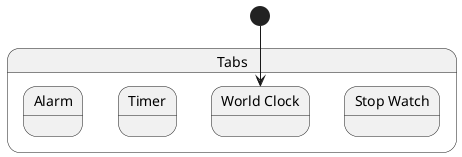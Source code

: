 @startuml

state Tabs {
state "Stop Watch" as StopWatch
state "World Clock" as WorldClock
state Timer
state Alarm
}
[*] --> WorldClock

@enduml